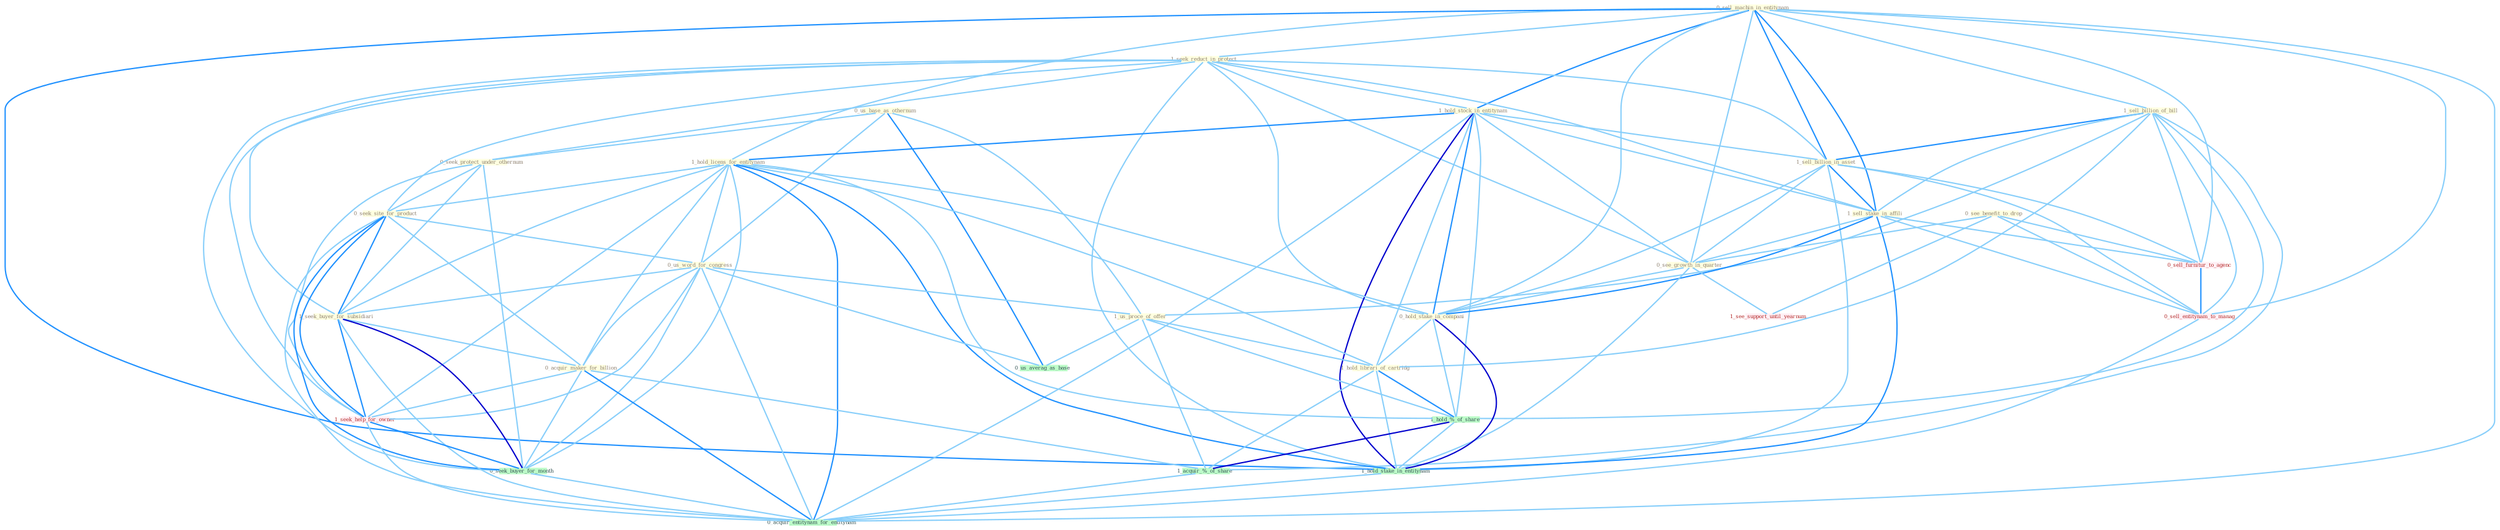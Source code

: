 Graph G{ 
    node
    [shape=polygon,style=filled,width=.5,height=.06,color="#BDFCC9",fixedsize=true,fontsize=4,
    fontcolor="#2f4f4f"];
    {node
    [color="#ffffe0", fontcolor="#8b7d6b"] "0_sell_machin_in_entitynam " "1_seek_reduct_in_protect " "0_us_base_as_othernum " "1_sell_billion_of_bill " "1_hold_stock_in_entitynam " "1_hold_licens_for_entitynam " "0_seek_protect_under_othernum " "1_sell_billion_in_asset " "1_sell_stake_in_affili " "0_see_benefit_to_drop " "0_seek_site_for_product " "0_us_word_for_congress " "0_see_growth_in_quarter " "1_seek_buyer_for_subsidiari " "0_hold_stake_in_compani " "1_us_proce_of_offer " "1_hold_librari_of_cartridg " "0_acquir_maker_for_billion "}
{node [color="#fff0f5", fontcolor="#b22222"] "1_seek_help_for_owner " "1_see_support_until_yearnum " "0_sell_furnitur_to_agenc " "0_sell_entitynam_to_manag "}
edge [color="#B0E2FF"];

	"0_sell_machin_in_entitynam " -- "1_seek_reduct_in_protect " [w="1", color="#87cefa" ];
	"0_sell_machin_in_entitynam " -- "1_sell_billion_of_bill " [w="1", color="#87cefa" ];
	"0_sell_machin_in_entitynam " -- "1_hold_stock_in_entitynam " [w="2", color="#1e90ff" , len=0.8];
	"0_sell_machin_in_entitynam " -- "1_hold_licens_for_entitynam " [w="1", color="#87cefa" ];
	"0_sell_machin_in_entitynam " -- "1_sell_billion_in_asset " [w="2", color="#1e90ff" , len=0.8];
	"0_sell_machin_in_entitynam " -- "1_sell_stake_in_affili " [w="2", color="#1e90ff" , len=0.8];
	"0_sell_machin_in_entitynam " -- "0_see_growth_in_quarter " [w="1", color="#87cefa" ];
	"0_sell_machin_in_entitynam " -- "0_hold_stake_in_compani " [w="1", color="#87cefa" ];
	"0_sell_machin_in_entitynam " -- "1_hold_stake_in_entitynam " [w="2", color="#1e90ff" , len=0.8];
	"0_sell_machin_in_entitynam " -- "0_sell_furnitur_to_agenc " [w="1", color="#87cefa" ];
	"0_sell_machin_in_entitynam " -- "0_sell_entitynam_to_manag " [w="1", color="#87cefa" ];
	"0_sell_machin_in_entitynam " -- "0_acquir_entitynam_for_entitynam " [w="1", color="#87cefa" ];
	"1_seek_reduct_in_protect " -- "1_hold_stock_in_entitynam " [w="1", color="#87cefa" ];
	"1_seek_reduct_in_protect " -- "0_seek_protect_under_othernum " [w="1", color="#87cefa" ];
	"1_seek_reduct_in_protect " -- "1_sell_billion_in_asset " [w="1", color="#87cefa" ];
	"1_seek_reduct_in_protect " -- "1_sell_stake_in_affili " [w="1", color="#87cefa" ];
	"1_seek_reduct_in_protect " -- "0_seek_site_for_product " [w="1", color="#87cefa" ];
	"1_seek_reduct_in_protect " -- "0_see_growth_in_quarter " [w="1", color="#87cefa" ];
	"1_seek_reduct_in_protect " -- "1_seek_buyer_for_subsidiari " [w="1", color="#87cefa" ];
	"1_seek_reduct_in_protect " -- "0_hold_stake_in_compani " [w="1", color="#87cefa" ];
	"1_seek_reduct_in_protect " -- "1_hold_stake_in_entitynam " [w="1", color="#87cefa" ];
	"1_seek_reduct_in_protect " -- "1_seek_help_for_owner " [w="1", color="#87cefa" ];
	"1_seek_reduct_in_protect " -- "0_seek_buyer_for_month " [w="1", color="#87cefa" ];
	"0_us_base_as_othernum " -- "0_seek_protect_under_othernum " [w="1", color="#87cefa" ];
	"0_us_base_as_othernum " -- "0_us_word_for_congress " [w="1", color="#87cefa" ];
	"0_us_base_as_othernum " -- "1_us_proce_of_offer " [w="1", color="#87cefa" ];
	"0_us_base_as_othernum " -- "0_us_averag_as_base " [w="2", color="#1e90ff" , len=0.8];
	"1_sell_billion_of_bill " -- "1_sell_billion_in_asset " [w="2", color="#1e90ff" , len=0.8];
	"1_sell_billion_of_bill " -- "1_sell_stake_in_affili " [w="1", color="#87cefa" ];
	"1_sell_billion_of_bill " -- "1_us_proce_of_offer " [w="1", color="#87cefa" ];
	"1_sell_billion_of_bill " -- "1_hold_librari_of_cartridg " [w="1", color="#87cefa" ];
	"1_sell_billion_of_bill " -- "1_hold_%_of_share " [w="1", color="#87cefa" ];
	"1_sell_billion_of_bill " -- "1_acquir_%_of_share " [w="1", color="#87cefa" ];
	"1_sell_billion_of_bill " -- "0_sell_furnitur_to_agenc " [w="1", color="#87cefa" ];
	"1_sell_billion_of_bill " -- "0_sell_entitynam_to_manag " [w="1", color="#87cefa" ];
	"1_hold_stock_in_entitynam " -- "1_hold_licens_for_entitynam " [w="2", color="#1e90ff" , len=0.8];
	"1_hold_stock_in_entitynam " -- "1_sell_billion_in_asset " [w="1", color="#87cefa" ];
	"1_hold_stock_in_entitynam " -- "1_sell_stake_in_affili " [w="1", color="#87cefa" ];
	"1_hold_stock_in_entitynam " -- "0_see_growth_in_quarter " [w="1", color="#87cefa" ];
	"1_hold_stock_in_entitynam " -- "0_hold_stake_in_compani " [w="2", color="#1e90ff" , len=0.8];
	"1_hold_stock_in_entitynam " -- "1_hold_librari_of_cartridg " [w="1", color="#87cefa" ];
	"1_hold_stock_in_entitynam " -- "1_hold_%_of_share " [w="1", color="#87cefa" ];
	"1_hold_stock_in_entitynam " -- "1_hold_stake_in_entitynam " [w="3", color="#0000cd" , len=0.6];
	"1_hold_stock_in_entitynam " -- "0_acquir_entitynam_for_entitynam " [w="1", color="#87cefa" ];
	"1_hold_licens_for_entitynam " -- "0_seek_site_for_product " [w="1", color="#87cefa" ];
	"1_hold_licens_for_entitynam " -- "0_us_word_for_congress " [w="1", color="#87cefa" ];
	"1_hold_licens_for_entitynam " -- "1_seek_buyer_for_subsidiari " [w="1", color="#87cefa" ];
	"1_hold_licens_for_entitynam " -- "0_hold_stake_in_compani " [w="1", color="#87cefa" ];
	"1_hold_licens_for_entitynam " -- "1_hold_librari_of_cartridg " [w="1", color="#87cefa" ];
	"1_hold_licens_for_entitynam " -- "0_acquir_maker_for_billion " [w="1", color="#87cefa" ];
	"1_hold_licens_for_entitynam " -- "1_hold_%_of_share " [w="1", color="#87cefa" ];
	"1_hold_licens_for_entitynam " -- "1_hold_stake_in_entitynam " [w="2", color="#1e90ff" , len=0.8];
	"1_hold_licens_for_entitynam " -- "1_seek_help_for_owner " [w="1", color="#87cefa" ];
	"1_hold_licens_for_entitynam " -- "0_seek_buyer_for_month " [w="1", color="#87cefa" ];
	"1_hold_licens_for_entitynam " -- "0_acquir_entitynam_for_entitynam " [w="2", color="#1e90ff" , len=0.8];
	"0_seek_protect_under_othernum " -- "0_seek_site_for_product " [w="1", color="#87cefa" ];
	"0_seek_protect_under_othernum " -- "1_seek_buyer_for_subsidiari " [w="1", color="#87cefa" ];
	"0_seek_protect_under_othernum " -- "1_seek_help_for_owner " [w="1", color="#87cefa" ];
	"0_seek_protect_under_othernum " -- "0_seek_buyer_for_month " [w="1", color="#87cefa" ];
	"1_sell_billion_in_asset " -- "1_sell_stake_in_affili " [w="2", color="#1e90ff" , len=0.8];
	"1_sell_billion_in_asset " -- "0_see_growth_in_quarter " [w="1", color="#87cefa" ];
	"1_sell_billion_in_asset " -- "0_hold_stake_in_compani " [w="1", color="#87cefa" ];
	"1_sell_billion_in_asset " -- "1_hold_stake_in_entitynam " [w="1", color="#87cefa" ];
	"1_sell_billion_in_asset " -- "0_sell_furnitur_to_agenc " [w="1", color="#87cefa" ];
	"1_sell_billion_in_asset " -- "0_sell_entitynam_to_manag " [w="1", color="#87cefa" ];
	"1_sell_stake_in_affili " -- "0_see_growth_in_quarter " [w="1", color="#87cefa" ];
	"1_sell_stake_in_affili " -- "0_hold_stake_in_compani " [w="2", color="#1e90ff" , len=0.8];
	"1_sell_stake_in_affili " -- "1_hold_stake_in_entitynam " [w="2", color="#1e90ff" , len=0.8];
	"1_sell_stake_in_affili " -- "0_sell_furnitur_to_agenc " [w="1", color="#87cefa" ];
	"1_sell_stake_in_affili " -- "0_sell_entitynam_to_manag " [w="1", color="#87cefa" ];
	"0_see_benefit_to_drop " -- "0_see_growth_in_quarter " [w="1", color="#87cefa" ];
	"0_see_benefit_to_drop " -- "1_see_support_until_yearnum " [w="1", color="#87cefa" ];
	"0_see_benefit_to_drop " -- "0_sell_furnitur_to_agenc " [w="1", color="#87cefa" ];
	"0_see_benefit_to_drop " -- "0_sell_entitynam_to_manag " [w="1", color="#87cefa" ];
	"0_seek_site_for_product " -- "0_us_word_for_congress " [w="1", color="#87cefa" ];
	"0_seek_site_for_product " -- "1_seek_buyer_for_subsidiari " [w="2", color="#1e90ff" , len=0.8];
	"0_seek_site_for_product " -- "0_acquir_maker_for_billion " [w="1", color="#87cefa" ];
	"0_seek_site_for_product " -- "1_seek_help_for_owner " [w="2", color="#1e90ff" , len=0.8];
	"0_seek_site_for_product " -- "0_seek_buyer_for_month " [w="2", color="#1e90ff" , len=0.8];
	"0_seek_site_for_product " -- "0_acquir_entitynam_for_entitynam " [w="1", color="#87cefa" ];
	"0_us_word_for_congress " -- "1_seek_buyer_for_subsidiari " [w="1", color="#87cefa" ];
	"0_us_word_for_congress " -- "1_us_proce_of_offer " [w="1", color="#87cefa" ];
	"0_us_word_for_congress " -- "0_acquir_maker_for_billion " [w="1", color="#87cefa" ];
	"0_us_word_for_congress " -- "1_seek_help_for_owner " [w="1", color="#87cefa" ];
	"0_us_word_for_congress " -- "0_seek_buyer_for_month " [w="1", color="#87cefa" ];
	"0_us_word_for_congress " -- "0_us_averag_as_base " [w="1", color="#87cefa" ];
	"0_us_word_for_congress " -- "0_acquir_entitynam_for_entitynam " [w="1", color="#87cefa" ];
	"0_see_growth_in_quarter " -- "0_hold_stake_in_compani " [w="1", color="#87cefa" ];
	"0_see_growth_in_quarter " -- "1_hold_stake_in_entitynam " [w="1", color="#87cefa" ];
	"0_see_growth_in_quarter " -- "1_see_support_until_yearnum " [w="1", color="#87cefa" ];
	"1_seek_buyer_for_subsidiari " -- "0_acquir_maker_for_billion " [w="1", color="#87cefa" ];
	"1_seek_buyer_for_subsidiari " -- "1_seek_help_for_owner " [w="2", color="#1e90ff" , len=0.8];
	"1_seek_buyer_for_subsidiari " -- "0_seek_buyer_for_month " [w="3", color="#0000cd" , len=0.6];
	"1_seek_buyer_for_subsidiari " -- "0_acquir_entitynam_for_entitynam " [w="1", color="#87cefa" ];
	"0_hold_stake_in_compani " -- "1_hold_librari_of_cartridg " [w="1", color="#87cefa" ];
	"0_hold_stake_in_compani " -- "1_hold_%_of_share " [w="1", color="#87cefa" ];
	"0_hold_stake_in_compani " -- "1_hold_stake_in_entitynam " [w="3", color="#0000cd" , len=0.6];
	"1_us_proce_of_offer " -- "1_hold_librari_of_cartridg " [w="1", color="#87cefa" ];
	"1_us_proce_of_offer " -- "1_hold_%_of_share " [w="1", color="#87cefa" ];
	"1_us_proce_of_offer " -- "1_acquir_%_of_share " [w="1", color="#87cefa" ];
	"1_us_proce_of_offer " -- "0_us_averag_as_base " [w="1", color="#87cefa" ];
	"1_hold_librari_of_cartridg " -- "1_hold_%_of_share " [w="2", color="#1e90ff" , len=0.8];
	"1_hold_librari_of_cartridg " -- "1_hold_stake_in_entitynam " [w="1", color="#87cefa" ];
	"1_hold_librari_of_cartridg " -- "1_acquir_%_of_share " [w="1", color="#87cefa" ];
	"0_acquir_maker_for_billion " -- "1_seek_help_for_owner " [w="1", color="#87cefa" ];
	"0_acquir_maker_for_billion " -- "0_seek_buyer_for_month " [w="1", color="#87cefa" ];
	"0_acquir_maker_for_billion " -- "1_acquir_%_of_share " [w="1", color="#87cefa" ];
	"0_acquir_maker_for_billion " -- "0_acquir_entitynam_for_entitynam " [w="2", color="#1e90ff" , len=0.8];
	"1_hold_%_of_share " -- "1_hold_stake_in_entitynam " [w="1", color="#87cefa" ];
	"1_hold_%_of_share " -- "1_acquir_%_of_share " [w="3", color="#0000cd" , len=0.6];
	"1_hold_stake_in_entitynam " -- "0_acquir_entitynam_for_entitynam " [w="1", color="#87cefa" ];
	"1_seek_help_for_owner " -- "0_seek_buyer_for_month " [w="2", color="#1e90ff" , len=0.8];
	"1_seek_help_for_owner " -- "0_acquir_entitynam_for_entitynam " [w="1", color="#87cefa" ];
	"0_seek_buyer_for_month " -- "0_acquir_entitynam_for_entitynam " [w="1", color="#87cefa" ];
	"1_acquir_%_of_share " -- "0_acquir_entitynam_for_entitynam " [w="1", color="#87cefa" ];
	"0_sell_furnitur_to_agenc " -- "0_sell_entitynam_to_manag " [w="2", color="#1e90ff" , len=0.8];
	"0_sell_entitynam_to_manag " -- "0_acquir_entitynam_for_entitynam " [w="1", color="#87cefa" ];
}